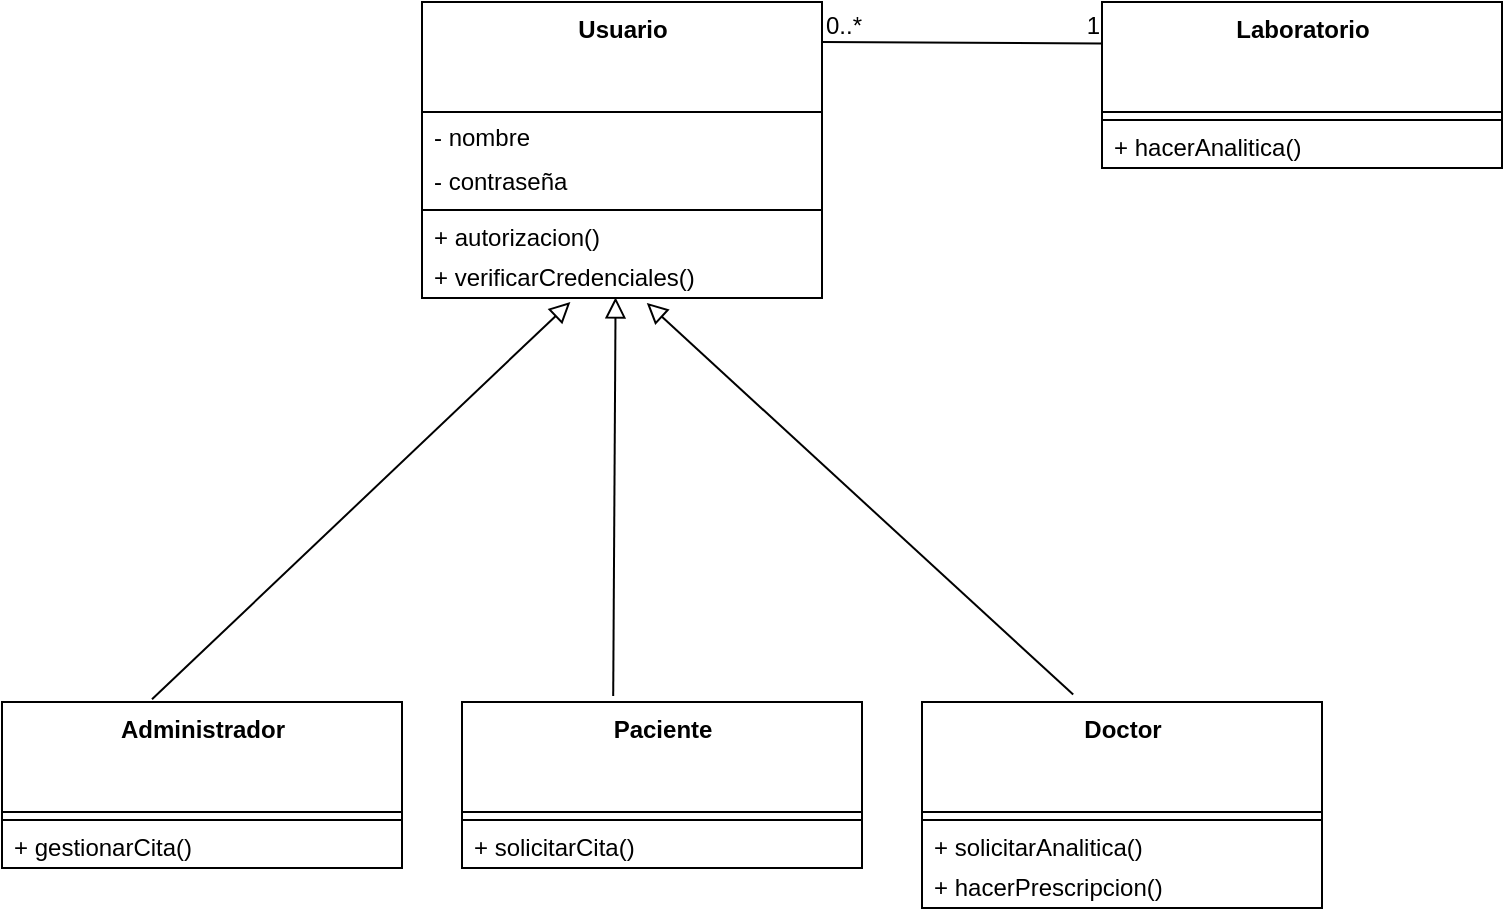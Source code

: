 <mxfile>
    <diagram id="3UM1Va-yNBoQVojBkCAc" name="Page-1">
        <mxGraphModel dx="2095" dy="1129" grid="1" gridSize="10" guides="1" tooltips="1" connect="1" arrows="1" fold="1" page="1" pageScale="1" pageWidth="850" pageHeight="1100" background="#ffffff" math="0" shadow="0">
            <root>
                <mxCell id="0"/>
                <mxCell id="1" parent="0"/>
                <mxCell id="2" value="Usuario" style="swimlane;fontStyle=1;align=center;verticalAlign=top;childLayout=stackLayout;horizontal=1;startSize=55;horizontalStack=0;resizeParent=1;resizeParentMax=0;resizeLast=0;collapsible=0;marginBottom=0;html=1;fillColor=none;strokeColor=#000000;fontColor=#000000;" parent="1" vertex="1">
                    <mxGeometry x="190" y="170" width="200" height="148" as="geometry"/>
                </mxCell>
                <mxCell id="3" value="- nombre" style="text;html=1;strokeColor=none;fillColor=none;align=left;verticalAlign=middle;spacingLeft=4;spacingRight=4;overflow=hidden;rotatable=0;points=[[0,0.5],[1,0.5]];portConstraint=eastwest;fontColor=#000000;" parent="2" vertex="1">
                    <mxGeometry y="55" width="200" height="25" as="geometry"/>
                </mxCell>
                <mxCell id="4" value="- contraseña" style="text;html=1;strokeColor=none;fillColor=none;align=left;verticalAlign=middle;spacingLeft=4;spacingRight=4;overflow=hidden;rotatable=0;points=[[0,0.5],[1,0.5]];portConstraint=eastwest;fontColor=#000000;" parent="2" vertex="1">
                    <mxGeometry y="80" width="200" height="20" as="geometry"/>
                </mxCell>
                <mxCell id="7" value="" style="line;strokeWidth=1;fillColor=none;align=left;verticalAlign=middle;spacingTop=-1;spacingLeft=3;spacingRight=3;rotatable=0;labelPosition=right;points=[];portConstraint=eastwest;fontColor=#000000;strokeColor=#000000;" parent="2" vertex="1">
                    <mxGeometry y="100" width="200" height="8" as="geometry"/>
                </mxCell>
                <mxCell id="8" value="+ autorizacion()" style="text;html=1;strokeColor=none;fillColor=none;align=left;verticalAlign=middle;spacingLeft=4;spacingRight=4;overflow=hidden;rotatable=0;points=[[0,0.5],[1,0.5]];portConstraint=eastwest;fontColor=#000000;" parent="2" vertex="1">
                    <mxGeometry y="108" width="200" height="20" as="geometry"/>
                </mxCell>
                <mxCell id="9" value="+ verificarCredenciales()" style="text;html=1;strokeColor=none;fillColor=none;align=left;verticalAlign=middle;spacingLeft=4;spacingRight=4;overflow=hidden;rotatable=0;points=[[0,0.5],[1,0.5]];portConstraint=eastwest;fontColor=#000000;" parent="2" vertex="1">
                    <mxGeometry y="128" width="200" height="20" as="geometry"/>
                </mxCell>
                <mxCell id="49" value="Laboratorio" style="swimlane;fontStyle=1;align=center;verticalAlign=top;childLayout=stackLayout;horizontal=1;startSize=55;horizontalStack=0;resizeParent=1;resizeParentMax=0;resizeLast=0;collapsible=0;marginBottom=0;html=1;fillColor=none;strokeColor=#000000;fontColor=#000000;" parent="1" vertex="1">
                    <mxGeometry x="530" y="170" width="200" height="83" as="geometry"/>
                </mxCell>
                <mxCell id="52" value="" style="line;strokeWidth=1;fillColor=none;align=left;verticalAlign=middle;spacingTop=-1;spacingLeft=3;spacingRight=3;rotatable=0;labelPosition=right;points=[];portConstraint=eastwest;fontColor=#000000;strokeColor=#000000;" parent="49" vertex="1">
                    <mxGeometry y="55" width="200" height="8" as="geometry"/>
                </mxCell>
                <mxCell id="53" value="+ hacerAnalitica()" style="text;html=1;strokeColor=none;fillColor=none;align=left;verticalAlign=middle;spacingLeft=4;spacingRight=4;overflow=hidden;rotatable=0;points=[[0,0.5],[1,0.5]];portConstraint=eastwest;fontColor=#000000;" parent="49" vertex="1">
                    <mxGeometry y="63" width="200" height="20" as="geometry"/>
                </mxCell>
                <mxCell id="61" value="" style="endArrow=none;html=1;rounded=0;align=center;verticalAlign=top;endFill=0;labelBackgroundColor=none;strokeColor=#000000;entryX=0;entryY=0.25;entryDx=0;entryDy=0;fontColor=#000000;" parent="1" target="49" edge="1">
                    <mxGeometry relative="1" as="geometry">
                        <mxPoint x="390" y="190" as="sourcePoint"/>
                        <mxPoint x="510" y="380" as="targetPoint"/>
                    </mxGeometry>
                </mxCell>
                <mxCell id="62" value="0..*" style="resizable=0;html=1;align=left;verticalAlign=bottom;labelBackgroundColor=none;fontColor=#000000;" parent="61" connectable="0" vertex="1">
                    <mxGeometry x="-1" relative="1" as="geometry"/>
                </mxCell>
                <mxCell id="64" value="1" style="resizable=0;html=1;align=right;verticalAlign=bottom;labelBackgroundColor=none;fontColor=#000000;" parent="61" connectable="0" vertex="1">
                    <mxGeometry x="1" relative="1" as="geometry"/>
                </mxCell>
                <mxCell id="65" value="Administrador" style="swimlane;fontStyle=1;align=center;verticalAlign=top;childLayout=stackLayout;horizontal=1;startSize=55;horizontalStack=0;resizeParent=1;resizeParentMax=0;resizeLast=0;collapsible=0;marginBottom=0;html=1;fillColor=none;strokeColor=#000000;fontColor=#000000;" parent="1" vertex="1">
                    <mxGeometry x="-20" y="520" width="200" height="83" as="geometry"/>
                </mxCell>
                <mxCell id="68" value="" style="line;strokeWidth=1;fillColor=none;align=left;verticalAlign=middle;spacingTop=-1;spacingLeft=3;spacingRight=3;rotatable=0;labelPosition=right;points=[];portConstraint=eastwest;fontColor=#000000;strokeColor=#000000;" parent="65" vertex="1">
                    <mxGeometry y="55" width="200" height="8" as="geometry"/>
                </mxCell>
                <mxCell id="73" value="+ gestionarCita()" style="text;html=1;strokeColor=none;fillColor=none;align=left;verticalAlign=middle;spacingLeft=4;spacingRight=4;overflow=hidden;rotatable=0;points=[[0,0.5],[1,0.5]];portConstraint=eastwest;fontColor=#000000;" parent="65" vertex="1">
                    <mxGeometry y="63" width="200" height="20" as="geometry"/>
                </mxCell>
                <mxCell id="77" value="Paciente" style="swimlane;fontStyle=1;align=center;verticalAlign=top;childLayout=stackLayout;horizontal=1;startSize=55;horizontalStack=0;resizeParent=1;resizeParentMax=0;resizeLast=0;collapsible=0;marginBottom=0;html=1;fillColor=none;strokeColor=#000000;fontColor=#000000;" parent="1" vertex="1">
                    <mxGeometry x="210" y="520" width="200" height="83" as="geometry"/>
                </mxCell>
                <mxCell id="80" value="" style="line;strokeWidth=1;fillColor=none;align=left;verticalAlign=middle;spacingTop=-1;spacingLeft=3;spacingRight=3;rotatable=0;labelPosition=right;points=[];portConstraint=eastwest;fontColor=#000000;strokeColor=#000000;" parent="77" vertex="1">
                    <mxGeometry y="55" width="200" height="8" as="geometry"/>
                </mxCell>
                <mxCell id="81" value="+ solicitarCita()" style="text;html=1;strokeColor=none;fillColor=none;align=left;verticalAlign=middle;spacingLeft=4;spacingRight=4;overflow=hidden;rotatable=0;points=[[0,0.5],[1,0.5]];portConstraint=eastwest;fontColor=#000000;" parent="77" vertex="1">
                    <mxGeometry y="63" width="200" height="20" as="geometry"/>
                </mxCell>
                <mxCell id="89" value="" style="endArrow=block;html=1;rounded=0;align=center;verticalAlign=bottom;endFill=0;labelBackgroundColor=none;endSize=8;strokeColor=#000000;exitX=0.375;exitY=-0.016;exitDx=0;exitDy=0;exitPerimeter=0;entryX=0.371;entryY=1.099;entryDx=0;entryDy=0;entryPerimeter=0;" parent="1" source="65" target="9" edge="1">
                    <mxGeometry relative="1" as="geometry">
                        <mxPoint x="420" y="300" as="sourcePoint"/>
                        <mxPoint x="270" y="330" as="targetPoint"/>
                    </mxGeometry>
                </mxCell>
                <mxCell id="91" value="" style="endArrow=block;html=1;rounded=0;align=center;verticalAlign=bottom;endFill=0;labelBackgroundColor=none;endSize=8;strokeColor=#000000;exitX=0.378;exitY=-0.036;exitDx=0;exitDy=0;exitPerimeter=0;entryX=0.484;entryY=0.984;entryDx=0;entryDy=0;entryPerimeter=0;" parent="1" source="77" target="9" edge="1">
                    <mxGeometry relative="1" as="geometry">
                        <mxPoint x="115" y="528.352" as="sourcePoint"/>
                        <mxPoint x="286.4" y="339" as="targetPoint"/>
                    </mxGeometry>
                </mxCell>
                <mxCell id="96" value="Doctor" style="swimlane;fontStyle=1;align=center;verticalAlign=top;childLayout=stackLayout;horizontal=1;startSize=55;horizontalStack=0;resizeParent=1;resizeParentMax=0;resizeLast=0;collapsible=0;marginBottom=0;html=1;fillColor=none;strokeColor=#000000;fontColor=#000000;" vertex="1" parent="1">
                    <mxGeometry x="440" y="520" width="200" height="103" as="geometry"/>
                </mxCell>
                <mxCell id="97" value="" style="line;strokeWidth=1;fillColor=none;align=left;verticalAlign=middle;spacingTop=-1;spacingLeft=3;spacingRight=3;rotatable=0;labelPosition=right;points=[];portConstraint=eastwest;fontColor=#000000;strokeColor=#000000;" vertex="1" parent="96">
                    <mxGeometry y="55" width="200" height="8" as="geometry"/>
                </mxCell>
                <mxCell id="98" value="+ solicitarAnalitica()" style="text;html=1;strokeColor=none;fillColor=none;align=left;verticalAlign=middle;spacingLeft=4;spacingRight=4;overflow=hidden;rotatable=0;points=[[0,0.5],[1,0.5]];portConstraint=eastwest;fontColor=#000000;" vertex="1" parent="96">
                    <mxGeometry y="63" width="200" height="20" as="geometry"/>
                </mxCell>
                <mxCell id="99" value="+ hacerPrescripcion()" style="text;html=1;strokeColor=none;fillColor=none;align=left;verticalAlign=middle;spacingLeft=4;spacingRight=4;overflow=hidden;rotatable=0;points=[[0,0.5],[1,0.5]];portConstraint=eastwest;fontColor=#000000;" vertex="1" parent="96">
                    <mxGeometry y="83" width="200" height="20" as="geometry"/>
                </mxCell>
                <mxCell id="100" value="" style="endArrow=block;html=1;rounded=0;align=center;verticalAlign=bottom;endFill=0;labelBackgroundColor=none;endSize=8;strokeColor=#000000;exitX=0.378;exitY=-0.036;exitDx=0;exitDy=0;exitPerimeter=0;entryX=0.562;entryY=1.122;entryDx=0;entryDy=0;entryPerimeter=0;" edge="1" parent="1" source="96" target="9">
                    <mxGeometry relative="1" as="geometry">
                        <mxPoint x="345" y="528.352" as="sourcePoint"/>
                        <mxPoint x="304.637" y="338" as="targetPoint"/>
                    </mxGeometry>
                </mxCell>
            </root>
        </mxGraphModel>
    </diagram>
</mxfile>